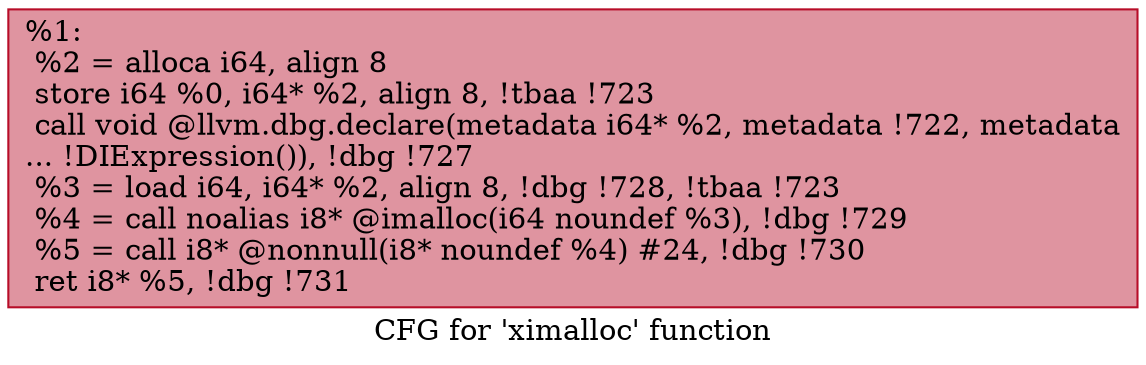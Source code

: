 digraph "CFG for 'ximalloc' function" {
	label="CFG for 'ximalloc' function";

	Node0x1992860 [shape=record,color="#b70d28ff", style=filled, fillcolor="#b70d2870",label="{%1:\l  %2 = alloca i64, align 8\l  store i64 %0, i64* %2, align 8, !tbaa !723\l  call void @llvm.dbg.declare(metadata i64* %2, metadata !722, metadata\l... !DIExpression()), !dbg !727\l  %3 = load i64, i64* %2, align 8, !dbg !728, !tbaa !723\l  %4 = call noalias i8* @imalloc(i64 noundef %3), !dbg !729\l  %5 = call i8* @nonnull(i8* noundef %4) #24, !dbg !730\l  ret i8* %5, !dbg !731\l}"];
}
